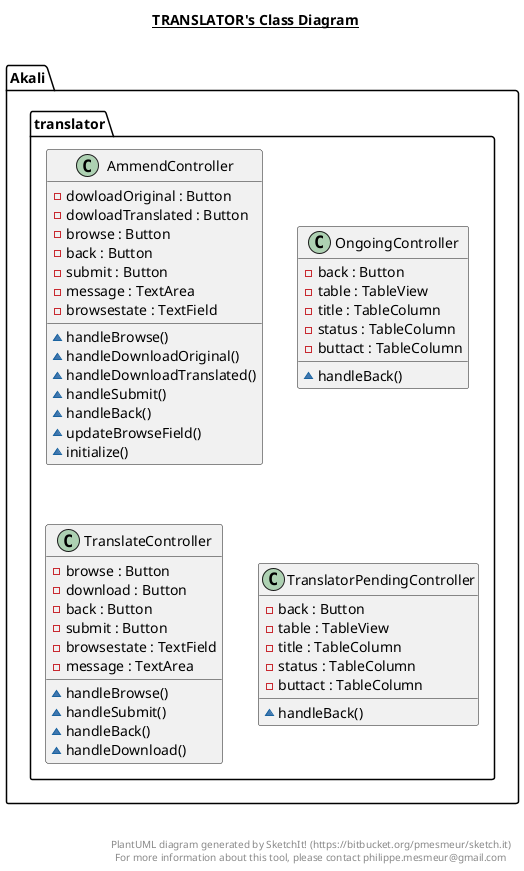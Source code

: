 @startuml

title __TRANSLATOR's Class Diagram__\n

  package Akali {
    package Akali.translator {
      class AmmendController {
          - dowloadOriginal : Button
          - dowloadTranslated : Button
          - browse : Button
          - back : Button
          - submit : Button
          - message : TextArea
          - browsestate : TextField
          ~ handleBrowse()
          ~ handleDownloadOriginal()
          ~ handleDownloadTranslated()
          ~ handleSubmit()
          ~ handleBack()
          ~ updateBrowseField()
          ~ initialize()
      }
    }
  }
  

  package Akali {
    package Akali.translator {
      class OngoingController {
          - back : Button
          - table : TableView
          - title : TableColumn
          - status : TableColumn
          - buttact : TableColumn
          ~ handleBack()
      }
    }
  }
  

  package Akali {
    package Akali.translator {
      class TranslateController {
          - browse : Button
          - download : Button
          - back : Button
          - submit : Button
          - browsestate : TextField
          - message : TextArea
          ~ handleBrowse()
          ~ handleSubmit()
          ~ handleBack()
          ~ handleDownload()
      }
    }
  }
  

  package Akali {
    package Akali.translator {
      class TranslatorPendingController {
          - back : Button
          - table : TableView
          - title : TableColumn
          - status : TableColumn
          - buttact : TableColumn
          ~ handleBack()
      }
    }
  }
  



right footer


PlantUML diagram generated by SketchIt! (https://bitbucket.org/pmesmeur/sketch.it)
For more information about this tool, please contact philippe.mesmeur@gmail.com
endfooter

@enduml
